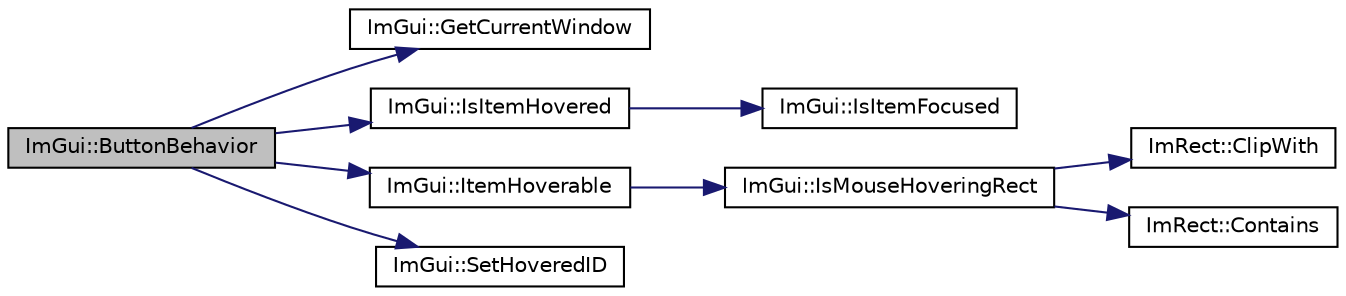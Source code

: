 digraph "ImGui::ButtonBehavior"
{
 // LATEX_PDF_SIZE
  edge [fontname="Helvetica",fontsize="10",labelfontname="Helvetica",labelfontsize="10"];
  node [fontname="Helvetica",fontsize="10",shape=record];
  rankdir="LR";
  Node1 [label="ImGui::ButtonBehavior",height=0.2,width=0.4,color="black", fillcolor="grey75", style="filled", fontcolor="black",tooltip=" "];
  Node1 -> Node2 [color="midnightblue",fontsize="10",style="solid",fontname="Helvetica"];
  Node2 [label="ImGui::GetCurrentWindow",height=0.2,width=0.4,color="black", fillcolor="white", style="filled",URL="$namespace_im_gui.html#a7ceba68eca2b09fb6bf1ad88037e6203",tooltip=" "];
  Node1 -> Node3 [color="midnightblue",fontsize="10",style="solid",fontname="Helvetica"];
  Node3 [label="ImGui::IsItemHovered",height=0.2,width=0.4,color="black", fillcolor="white", style="filled",URL="$namespace_im_gui.html#ac9a400eff3a9561d95e80486c52a660b",tooltip=" "];
  Node3 -> Node4 [color="midnightblue",fontsize="10",style="solid",fontname="Helvetica"];
  Node4 [label="ImGui::IsItemFocused",height=0.2,width=0.4,color="black", fillcolor="white", style="filled",URL="$namespace_im_gui.html#add3290865a67327258c3a32b695adb28",tooltip=" "];
  Node1 -> Node5 [color="midnightblue",fontsize="10",style="solid",fontname="Helvetica"];
  Node5 [label="ImGui::ItemHoverable",height=0.2,width=0.4,color="black", fillcolor="white", style="filled",URL="$namespace_im_gui.html#a488b86a9f235923304186fb86ff64ffb",tooltip=" "];
  Node5 -> Node6 [color="midnightblue",fontsize="10",style="solid",fontname="Helvetica"];
  Node6 [label="ImGui::IsMouseHoveringRect",height=0.2,width=0.4,color="black", fillcolor="white", style="filled",URL="$namespace_im_gui.html#ae0b8ea0e06c457316d6aed6c5b2a1c25",tooltip=" "];
  Node6 -> Node7 [color="midnightblue",fontsize="10",style="solid",fontname="Helvetica"];
  Node7 [label="ImRect::ClipWith",height=0.2,width=0.4,color="black", fillcolor="white", style="filled",URL="$struct_im_rect.html#ac02d5cf6ce0358aea9ed9df43d368f3f",tooltip=" "];
  Node6 -> Node8 [color="midnightblue",fontsize="10",style="solid",fontname="Helvetica"];
  Node8 [label="ImRect::Contains",height=0.2,width=0.4,color="black", fillcolor="white", style="filled",URL="$struct_im_rect.html#ac583156fd0e9306181fff5d120b262ea",tooltip=" "];
  Node1 -> Node9 [color="midnightblue",fontsize="10",style="solid",fontname="Helvetica"];
  Node9 [label="ImGui::SetHoveredID",height=0.2,width=0.4,color="black", fillcolor="white", style="filled",URL="$namespace_im_gui.html#aba1f0c75d6f98702e6b02eb1bc30d915",tooltip=" "];
}
